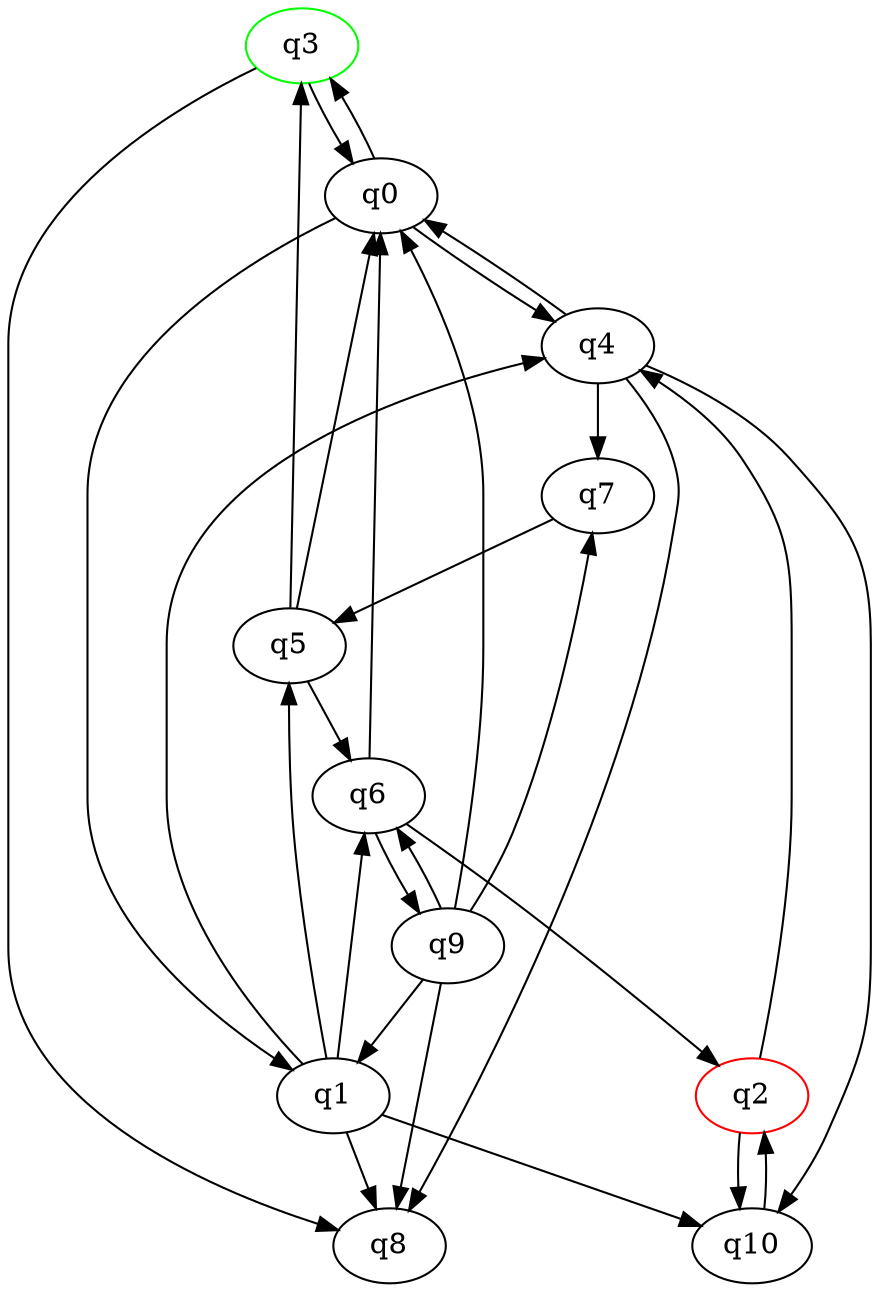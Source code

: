 digraph A{
q3 [initial=1,color=green];
q2 [final=1,color=red];
q0 -> q1;
q0 -> q3;
q0 -> q4;
q1 -> q4;
q1 -> q5;
q1 -> q6;
q1 -> q8;
q1 -> q10;
q2 -> q4;
q2 -> q10;
q3 -> q0;
q3 -> q8;
q4 -> q0;
q4 -> q7;
q4 -> q8;
q4 -> q10;
q5 -> q0;
q5 -> q3;
q5 -> q6;
q6 -> q0;
q6 -> q2;
q6 -> q9;
q7 -> q5;
q9 -> q0;
q9 -> q1;
q9 -> q6;
q9 -> q7;
q9 -> q8;
q10 -> q2;
}